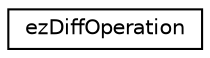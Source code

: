 digraph "Graphical Class Hierarchy"
{
 // LATEX_PDF_SIZE
  edge [fontname="Helvetica",fontsize="10",labelfontname="Helvetica",labelfontsize="10"];
  node [fontname="Helvetica",fontsize="10",shape=record];
  rankdir="LR";
  Node0 [label="ezDiffOperation",height=0.2,width=0.4,color="black", fillcolor="white", style="filled",URL="$d8/de5/structez_diff_operation.htm",tooltip=" "];
}

